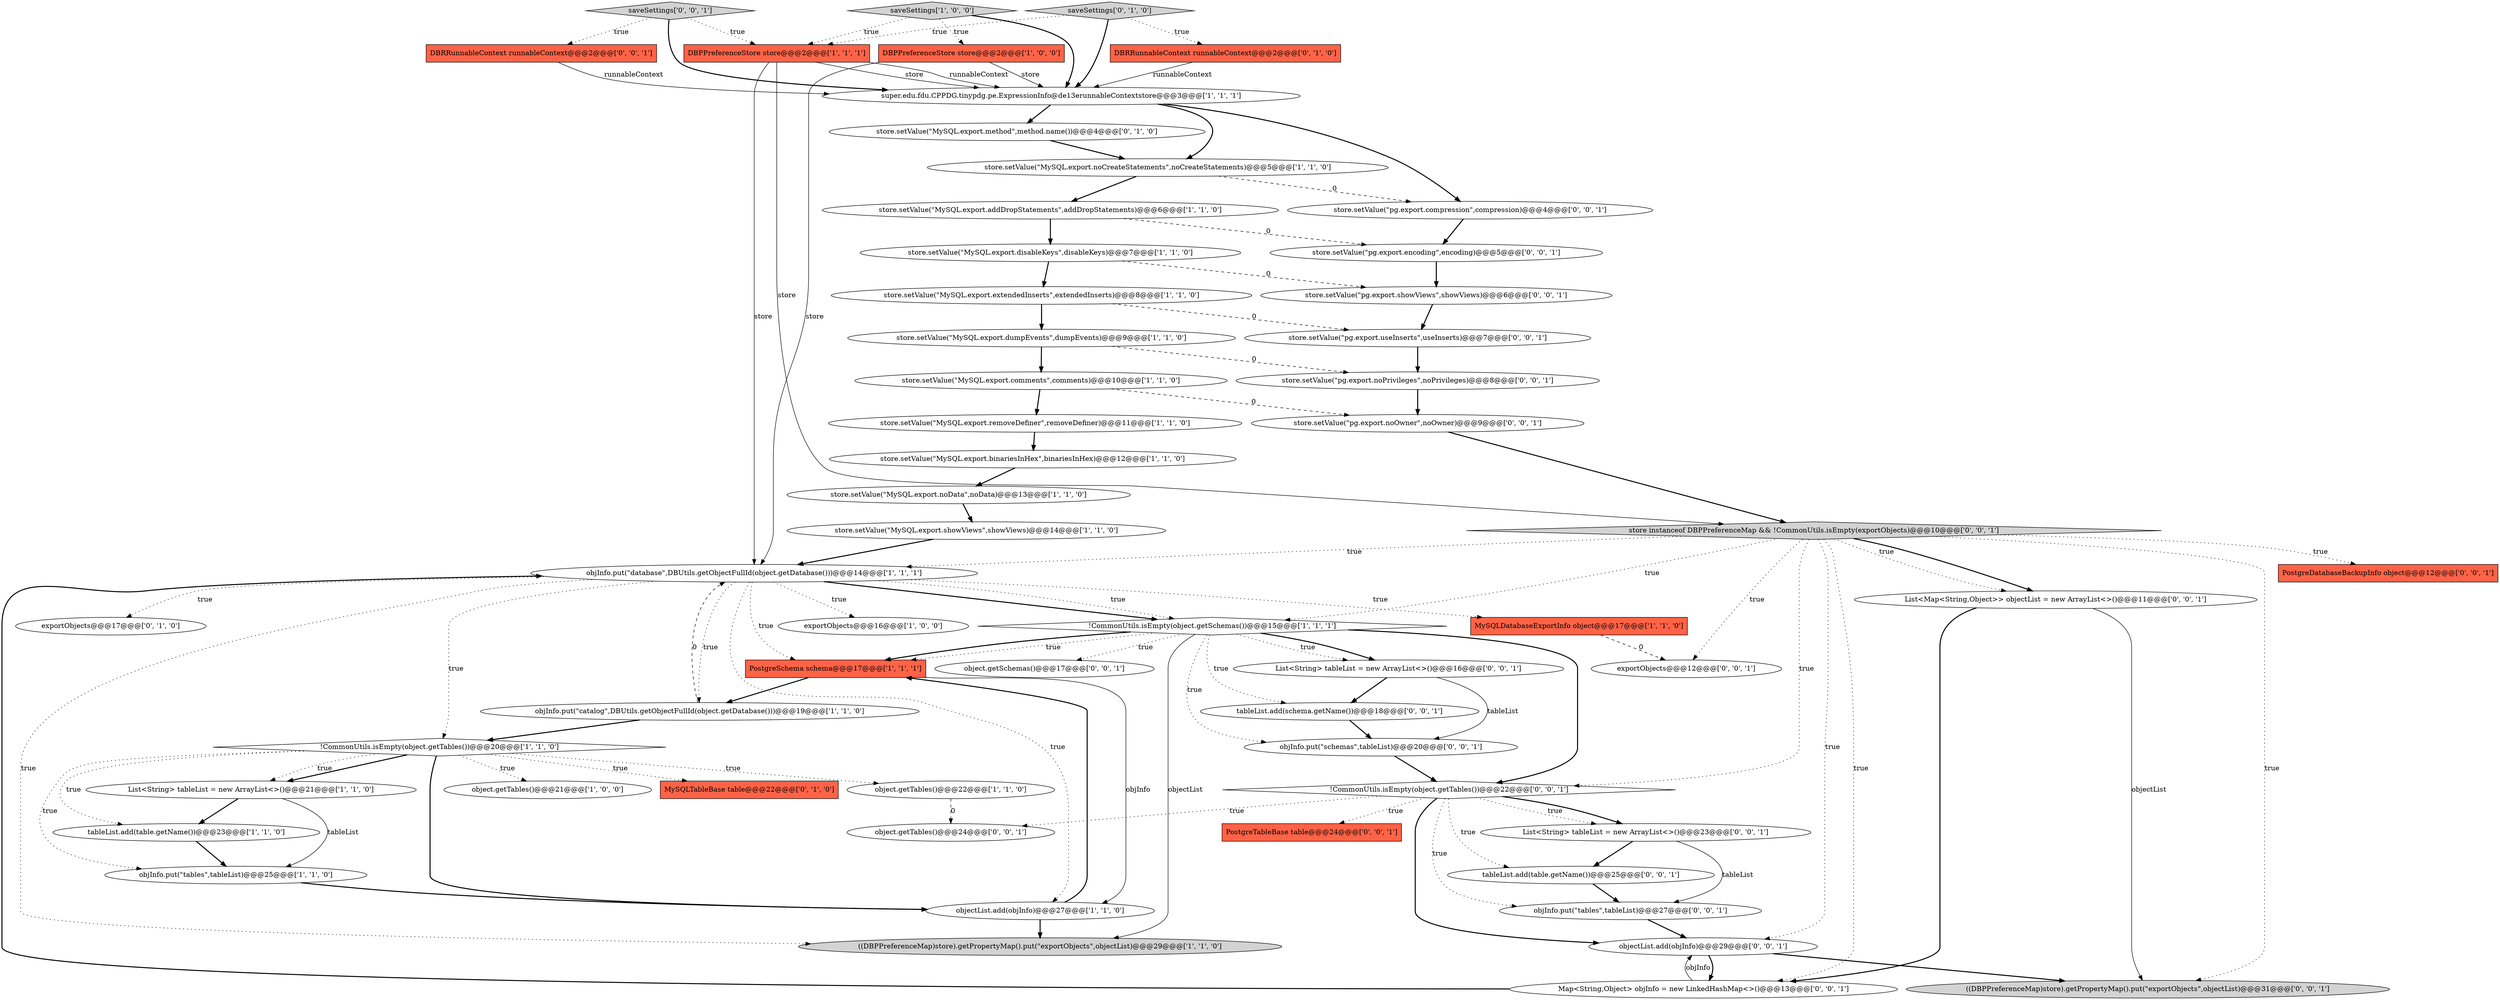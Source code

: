 digraph {
14 [style = filled, label = "store.setValue(\"MySQL.export.showViews\",showViews)@@@14@@@['1', '1', '0']", fillcolor = white, shape = ellipse image = "AAA0AAABBB1BBB"];
16 [style = filled, label = "objInfo.put(\"database\",DBUtils.getObjectFullId(object.getDatabase()))@@@14@@@['1', '1', '1']", fillcolor = white, shape = ellipse image = "AAA0AAABBB1BBB"];
29 [style = filled, label = "exportObjects@@@17@@@['0', '1', '0']", fillcolor = white, shape = ellipse image = "AAA0AAABBB2BBB"];
44 [style = filled, label = "PostgreDatabaseBackupInfo object@@@12@@@['0', '0', '1']", fillcolor = tomato, shape = box image = "AAA0AAABBB3BBB"];
50 [style = filled, label = "store instanceof DBPPreferenceMap && !CommonUtils.isEmpty(exportObjects)@@@10@@@['0', '0', '1']", fillcolor = lightgray, shape = diamond image = "AAA0AAABBB3BBB"];
4 [style = filled, label = "!CommonUtils.isEmpty(object.getSchemas())@@@15@@@['1', '1', '1']", fillcolor = white, shape = diamond image = "AAA0AAABBB1BBB"];
5 [style = filled, label = "store.setValue(\"MySQL.export.comments\",comments)@@@10@@@['1', '1', '0']", fillcolor = white, shape = ellipse image = "AAA0AAABBB1BBB"];
9 [style = filled, label = "objectList.add(objInfo)@@@27@@@['1', '1', '0']", fillcolor = white, shape = ellipse image = "AAA0AAABBB1BBB"];
54 [style = filled, label = "List<Map<String,Object>> objectList = new ArrayList<>()@@@11@@@['0', '0', '1']", fillcolor = white, shape = ellipse image = "AAA0AAABBB3BBB"];
0 [style = filled, label = "!CommonUtils.isEmpty(object.getTables())@@@20@@@['1', '1', '0']", fillcolor = white, shape = diamond image = "AAA0AAABBB1BBB"];
27 [style = filled, label = "MySQLDatabaseExportInfo object@@@17@@@['1', '1', '0']", fillcolor = tomato, shape = box image = "AAA0AAABBB1BBB"];
46 [style = filled, label = "objectList.add(objInfo)@@@29@@@['0', '0', '1']", fillcolor = white, shape = ellipse image = "AAA0AAABBB3BBB"];
42 [style = filled, label = "objInfo.put(\"tables\",tableList)@@@27@@@['0', '0', '1']", fillcolor = white, shape = ellipse image = "AAA0AAABBB3BBB"];
32 [style = filled, label = "saveSettings['0', '1', '0']", fillcolor = lightgray, shape = diamond image = "AAA0AAABBB2BBB"];
43 [style = filled, label = "store.setValue(\"pg.export.showViews\",showViews)@@@6@@@['0', '0', '1']", fillcolor = white, shape = ellipse image = "AAA0AAABBB3BBB"];
53 [style = filled, label = "objInfo.put(\"schemas\",tableList)@@@20@@@['0', '0', '1']", fillcolor = white, shape = ellipse image = "AAA0AAABBB3BBB"];
35 [style = filled, label = "List<String> tableList = new ArrayList<>()@@@16@@@['0', '0', '1']", fillcolor = white, shape = ellipse image = "AAA0AAABBB3BBB"];
2 [style = filled, label = "objInfo.put(\"catalog\",DBUtils.getObjectFullId(object.getDatabase()))@@@19@@@['1', '1', '0']", fillcolor = white, shape = ellipse image = "AAA0AAABBB1BBB"];
18 [style = filled, label = "super.edu.fdu.CPPDG.tinypdg.pe.ExpressionInfo@de13erunnableContextstore@@@3@@@['1', '1', '1']", fillcolor = white, shape = ellipse image = "AAA0AAABBB1BBB"];
23 [style = filled, label = "store.setValue(\"MySQL.export.disableKeys\",disableKeys)@@@7@@@['1', '1', '0']", fillcolor = white, shape = ellipse image = "AAA0AAABBB1BBB"];
51 [style = filled, label = "List<String> tableList = new ArrayList<>()@@@23@@@['0', '0', '1']", fillcolor = white, shape = ellipse image = "AAA0AAABBB3BBB"];
6 [style = filled, label = "saveSettings['1', '0', '0']", fillcolor = lightgray, shape = diamond image = "AAA0AAABBB1BBB"];
57 [style = filled, label = "store.setValue(\"pg.export.useInserts\",useInserts)@@@7@@@['0', '0', '1']", fillcolor = white, shape = ellipse image = "AAA0AAABBB3BBB"];
11 [style = filled, label = "object.getTables()@@@21@@@['1', '0', '0']", fillcolor = white, shape = ellipse image = "AAA0AAABBB1BBB"];
22 [style = filled, label = "DBPPreferenceStore store@@@2@@@['1', '0', '0']", fillcolor = tomato, shape = box image = "AAA0AAABBB1BBB"];
45 [style = filled, label = "tableList.add(schema.getName())@@@18@@@['0', '0', '1']", fillcolor = white, shape = ellipse image = "AAA0AAABBB3BBB"];
55 [style = filled, label = "exportObjects@@@12@@@['0', '0', '1']", fillcolor = white, shape = ellipse image = "AAA0AAABBB3BBB"];
15 [style = filled, label = "tableList.add(table.getName())@@@23@@@['1', '1', '0']", fillcolor = white, shape = ellipse image = "AAA0AAABBB1BBB"];
33 [style = filled, label = "PostgreTableBase table@@@24@@@['0', '0', '1']", fillcolor = tomato, shape = box image = "AAA0AAABBB3BBB"];
1 [style = filled, label = "store.setValue(\"MySQL.export.extendedInserts\",extendedInserts)@@@8@@@['1', '1', '0']", fillcolor = white, shape = ellipse image = "AAA0AAABBB1BBB"];
3 [style = filled, label = "((DBPPreferenceMap)store).getPropertyMap().put(\"exportObjects\",objectList)@@@29@@@['1', '1', '0']", fillcolor = lightgray, shape = ellipse image = "AAA0AAABBB1BBB"];
13 [style = filled, label = "PostgreSchema schema@@@17@@@['1', '1', '1']", fillcolor = tomato, shape = box image = "AAA0AAABBB1BBB"];
56 [style = filled, label = "!CommonUtils.isEmpty(object.getTables())@@@22@@@['0', '0', '1']", fillcolor = white, shape = diamond image = "AAA0AAABBB3BBB"];
7 [style = filled, label = "objInfo.put(\"tables\",tableList)@@@25@@@['1', '1', '0']", fillcolor = white, shape = ellipse image = "AAA0AAABBB1BBB"];
40 [style = filled, label = "((DBPPreferenceMap)store).getPropertyMap().put(\"exportObjects\",objectList)@@@31@@@['0', '0', '1']", fillcolor = lightgray, shape = ellipse image = "AAA0AAABBB3BBB"];
8 [style = filled, label = "List<String> tableList = new ArrayList<>()@@@21@@@['1', '1', '0']", fillcolor = white, shape = ellipse image = "AAA0AAABBB1BBB"];
24 [style = filled, label = "store.setValue(\"MySQL.export.binariesInHex\",binariesInHex)@@@12@@@['1', '1', '0']", fillcolor = white, shape = ellipse image = "AAA0AAABBB1BBB"];
25 [style = filled, label = "DBPPreferenceStore store@@@2@@@['1', '1', '1']", fillcolor = tomato, shape = box image = "AAA0AAABBB1BBB"];
48 [style = filled, label = "store.setValue(\"pg.export.compression\",compression)@@@4@@@['0', '0', '1']", fillcolor = white, shape = ellipse image = "AAA0AAABBB3BBB"];
12 [style = filled, label = "store.setValue(\"MySQL.export.addDropStatements\",addDropStatements)@@@6@@@['1', '1', '0']", fillcolor = white, shape = ellipse image = "AAA0AAABBB1BBB"];
26 [style = filled, label = "store.setValue(\"MySQL.export.dumpEvents\",dumpEvents)@@@9@@@['1', '1', '0']", fillcolor = white, shape = ellipse image = "AAA0AAABBB1BBB"];
36 [style = filled, label = "object.getSchemas()@@@17@@@['0', '0', '1']", fillcolor = white, shape = ellipse image = "AAA0AAABBB3BBB"];
10 [style = filled, label = "store.setValue(\"MySQL.export.noCreateStatements\",noCreateStatements)@@@5@@@['1', '1', '0']", fillcolor = white, shape = ellipse image = "AAA0AAABBB1BBB"];
39 [style = filled, label = "Map<String,Object> objInfo = new LinkedHashMap<>()@@@13@@@['0', '0', '1']", fillcolor = white, shape = ellipse image = "AAA0AAABBB3BBB"];
21 [style = filled, label = "store.setValue(\"MySQL.export.removeDefiner\",removeDefiner)@@@11@@@['1', '1', '0']", fillcolor = white, shape = ellipse image = "AAA0AAABBB1BBB"];
49 [style = filled, label = "store.setValue(\"pg.export.noPrivileges\",noPrivileges)@@@8@@@['0', '0', '1']", fillcolor = white, shape = ellipse image = "AAA0AAABBB3BBB"];
31 [style = filled, label = "DBRRunnableContext runnableContext@@@2@@@['0', '1', '0']", fillcolor = tomato, shape = box image = "AAA0AAABBB2BBB"];
47 [style = filled, label = "tableList.add(table.getName())@@@25@@@['0', '0', '1']", fillcolor = white, shape = ellipse image = "AAA0AAABBB3BBB"];
34 [style = filled, label = "DBRRunnableContext runnableContext@@@2@@@['0', '0', '1']", fillcolor = tomato, shape = box image = "AAA0AAABBB3BBB"];
30 [style = filled, label = "store.setValue(\"MySQL.export.method\",method.name())@@@4@@@['0', '1', '0']", fillcolor = white, shape = ellipse image = "AAA1AAABBB2BBB"];
17 [style = filled, label = "object.getTables()@@@22@@@['1', '1', '0']", fillcolor = white, shape = ellipse image = "AAA0AAABBB1BBB"];
19 [style = filled, label = "store.setValue(\"MySQL.export.noData\",noData)@@@13@@@['1', '1', '0']", fillcolor = white, shape = ellipse image = "AAA0AAABBB1BBB"];
41 [style = filled, label = "store.setValue(\"pg.export.encoding\",encoding)@@@5@@@['0', '0', '1']", fillcolor = white, shape = ellipse image = "AAA0AAABBB3BBB"];
20 [style = filled, label = "exportObjects@@@16@@@['1', '0', '0']", fillcolor = white, shape = ellipse image = "AAA0AAABBB1BBB"];
28 [style = filled, label = "MySQLTableBase table@@@22@@@['0', '1', '0']", fillcolor = tomato, shape = box image = "AAA0AAABBB2BBB"];
37 [style = filled, label = "saveSettings['0', '0', '1']", fillcolor = lightgray, shape = diamond image = "AAA0AAABBB3BBB"];
38 [style = filled, label = "object.getTables()@@@24@@@['0', '0', '1']", fillcolor = white, shape = ellipse image = "AAA0AAABBB3BBB"];
52 [style = filled, label = "store.setValue(\"pg.export.noOwner\",noOwner)@@@9@@@['0', '0', '1']", fillcolor = white, shape = ellipse image = "AAA0AAABBB3BBB"];
16->20 [style = dotted, label="true"];
13->9 [style = solid, label="objInfo"];
16->2 [style = dotted, label="true"];
50->54 [style = dotted, label="true"];
50->40 [style = dotted, label="true"];
54->40 [style = solid, label="objectList"];
0->8 [style = bold, label=""];
12->23 [style = bold, label=""];
56->47 [style = dotted, label="true"];
4->3 [style = solid, label="objectList"];
25->16 [style = solid, label="store"];
46->40 [style = bold, label=""];
35->45 [style = bold, label=""];
16->9 [style = dotted, label="true"];
16->0 [style = dotted, label="true"];
56->42 [style = dotted, label="true"];
26->49 [style = dashed, label="0"];
6->25 [style = dotted, label="true"];
50->16 [style = dotted, label="true"];
49->52 [style = bold, label=""];
16->29 [style = dotted, label="true"];
18->48 [style = bold, label=""];
16->3 [style = dotted, label="true"];
43->57 [style = bold, label=""];
8->7 [style = solid, label="tableList"];
50->54 [style = bold, label=""];
54->39 [style = bold, label=""];
50->56 [style = dotted, label="true"];
16->4 [style = bold, label=""];
23->43 [style = dashed, label="0"];
7->9 [style = bold, label=""];
37->18 [style = bold, label=""];
0->7 [style = dotted, label="true"];
39->16 [style = bold, label=""];
50->44 [style = dotted, label="true"];
35->53 [style = solid, label="tableList"];
32->31 [style = dotted, label="true"];
22->16 [style = solid, label="store"];
4->53 [style = dotted, label="true"];
15->7 [style = bold, label=""];
56->38 [style = dotted, label="true"];
50->4 [style = dotted, label="true"];
5->52 [style = dashed, label="0"];
56->33 [style = dotted, label="true"];
46->39 [style = bold, label=""];
56->46 [style = bold, label=""];
25->18 [style = solid, label="store"];
4->56 [style = bold, label=""];
57->49 [style = bold, label=""];
50->55 [style = dotted, label="true"];
0->15 [style = dotted, label="true"];
0->11 [style = dotted, label="true"];
25->50 [style = solid, label="store"];
50->46 [style = dotted, label="true"];
19->14 [style = bold, label=""];
4->13 [style = dotted, label="true"];
18->30 [style = bold, label=""];
0->28 [style = dotted, label="true"];
25->18 [style = solid, label="runnableContext"];
37->34 [style = dotted, label="true"];
6->18 [style = bold, label=""];
56->51 [style = bold, label=""];
14->16 [style = bold, label=""];
51->42 [style = solid, label="tableList"];
32->25 [style = dotted, label="true"];
4->35 [style = bold, label=""];
56->51 [style = dotted, label="true"];
37->25 [style = dotted, label="true"];
4->36 [style = dotted, label="true"];
34->18 [style = solid, label="runnableContext"];
45->53 [style = bold, label=""];
16->27 [style = dotted, label="true"];
4->45 [style = dotted, label="true"];
2->16 [style = dashed, label="0"];
10->48 [style = dashed, label="0"];
5->21 [style = bold, label=""];
17->38 [style = dashed, label="0"];
22->18 [style = solid, label="store"];
1->26 [style = bold, label=""];
4->13 [style = bold, label=""];
2->0 [style = bold, label=""];
24->19 [style = bold, label=""];
47->42 [style = bold, label=""];
16->4 [style = dotted, label="true"];
51->47 [style = bold, label=""];
39->46 [style = solid, label="objInfo"];
50->39 [style = dotted, label="true"];
0->8 [style = dotted, label="true"];
23->1 [style = bold, label=""];
31->18 [style = solid, label="runnableContext"];
27->55 [style = dashed, label="0"];
41->43 [style = bold, label=""];
9->3 [style = bold, label=""];
0->9 [style = bold, label=""];
9->13 [style = bold, label=""];
53->56 [style = bold, label=""];
16->13 [style = dotted, label="true"];
52->50 [style = bold, label=""];
21->24 [style = bold, label=""];
30->10 [style = bold, label=""];
12->41 [style = dashed, label="0"];
48->41 [style = bold, label=""];
32->18 [style = bold, label=""];
10->12 [style = bold, label=""];
6->22 [style = dotted, label="true"];
26->5 [style = bold, label=""];
4->35 [style = dotted, label="true"];
18->10 [style = bold, label=""];
42->46 [style = bold, label=""];
0->17 [style = dotted, label="true"];
13->2 [style = bold, label=""];
8->15 [style = bold, label=""];
1->57 [style = dashed, label="0"];
}
